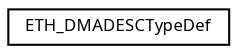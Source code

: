 digraph "Graphical Class Hierarchy"
{
  edge [fontname="Sans",fontsize="8",labelfontname="Sans",labelfontsize="8"];
  node [fontname="Sans",fontsize="8",shape=record];
  rankdir="LR";
  Node1 [label="ETH_DMADESCTypeDef",height=0.2,width=0.4,color="black", fillcolor="white", style="filled",URL="$struct_e_t_h___d_m_a_d_e_s_c_type_def.html",tooltip="DMA descriptors types. "];
}
